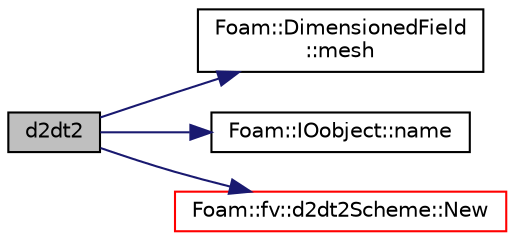 digraph "d2dt2"
{
  bgcolor="transparent";
  edge [fontname="Helvetica",fontsize="10",labelfontname="Helvetica",labelfontsize="10"];
  node [fontname="Helvetica",fontsize="10",shape=record];
  rankdir="LR";
  Node1333 [label="d2dt2",height=0.2,width=0.4,color="black", fillcolor="grey75", style="filled", fontcolor="black"];
  Node1333 -> Node1334 [color="midnightblue",fontsize="10",style="solid",fontname="Helvetica"];
  Node1334 [label="Foam::DimensionedField\l::mesh",height=0.2,width=0.4,color="black",URL="$a27497.html#a8f1110830348a1448a14ab5e3cf47e3b",tooltip="Return mesh. "];
  Node1333 -> Node1335 [color="midnightblue",fontsize="10",style="solid",fontname="Helvetica"];
  Node1335 [label="Foam::IOobject::name",height=0.2,width=0.4,color="black",URL="$a27249.html#acc80e00a8ac919288fb55bd14cc88bf6",tooltip="Return name. "];
  Node1333 -> Node1336 [color="midnightblue",fontsize="10",style="solid",fontname="Helvetica"];
  Node1336 [label="Foam::fv::d2dt2Scheme::New",height=0.2,width=0.4,color="red",URL="$a23269.html#a60670b82e2875dd4e0c98fa8d4198272",tooltip="Return a pointer to a new d2dt2Scheme created on freestore. "];
}
